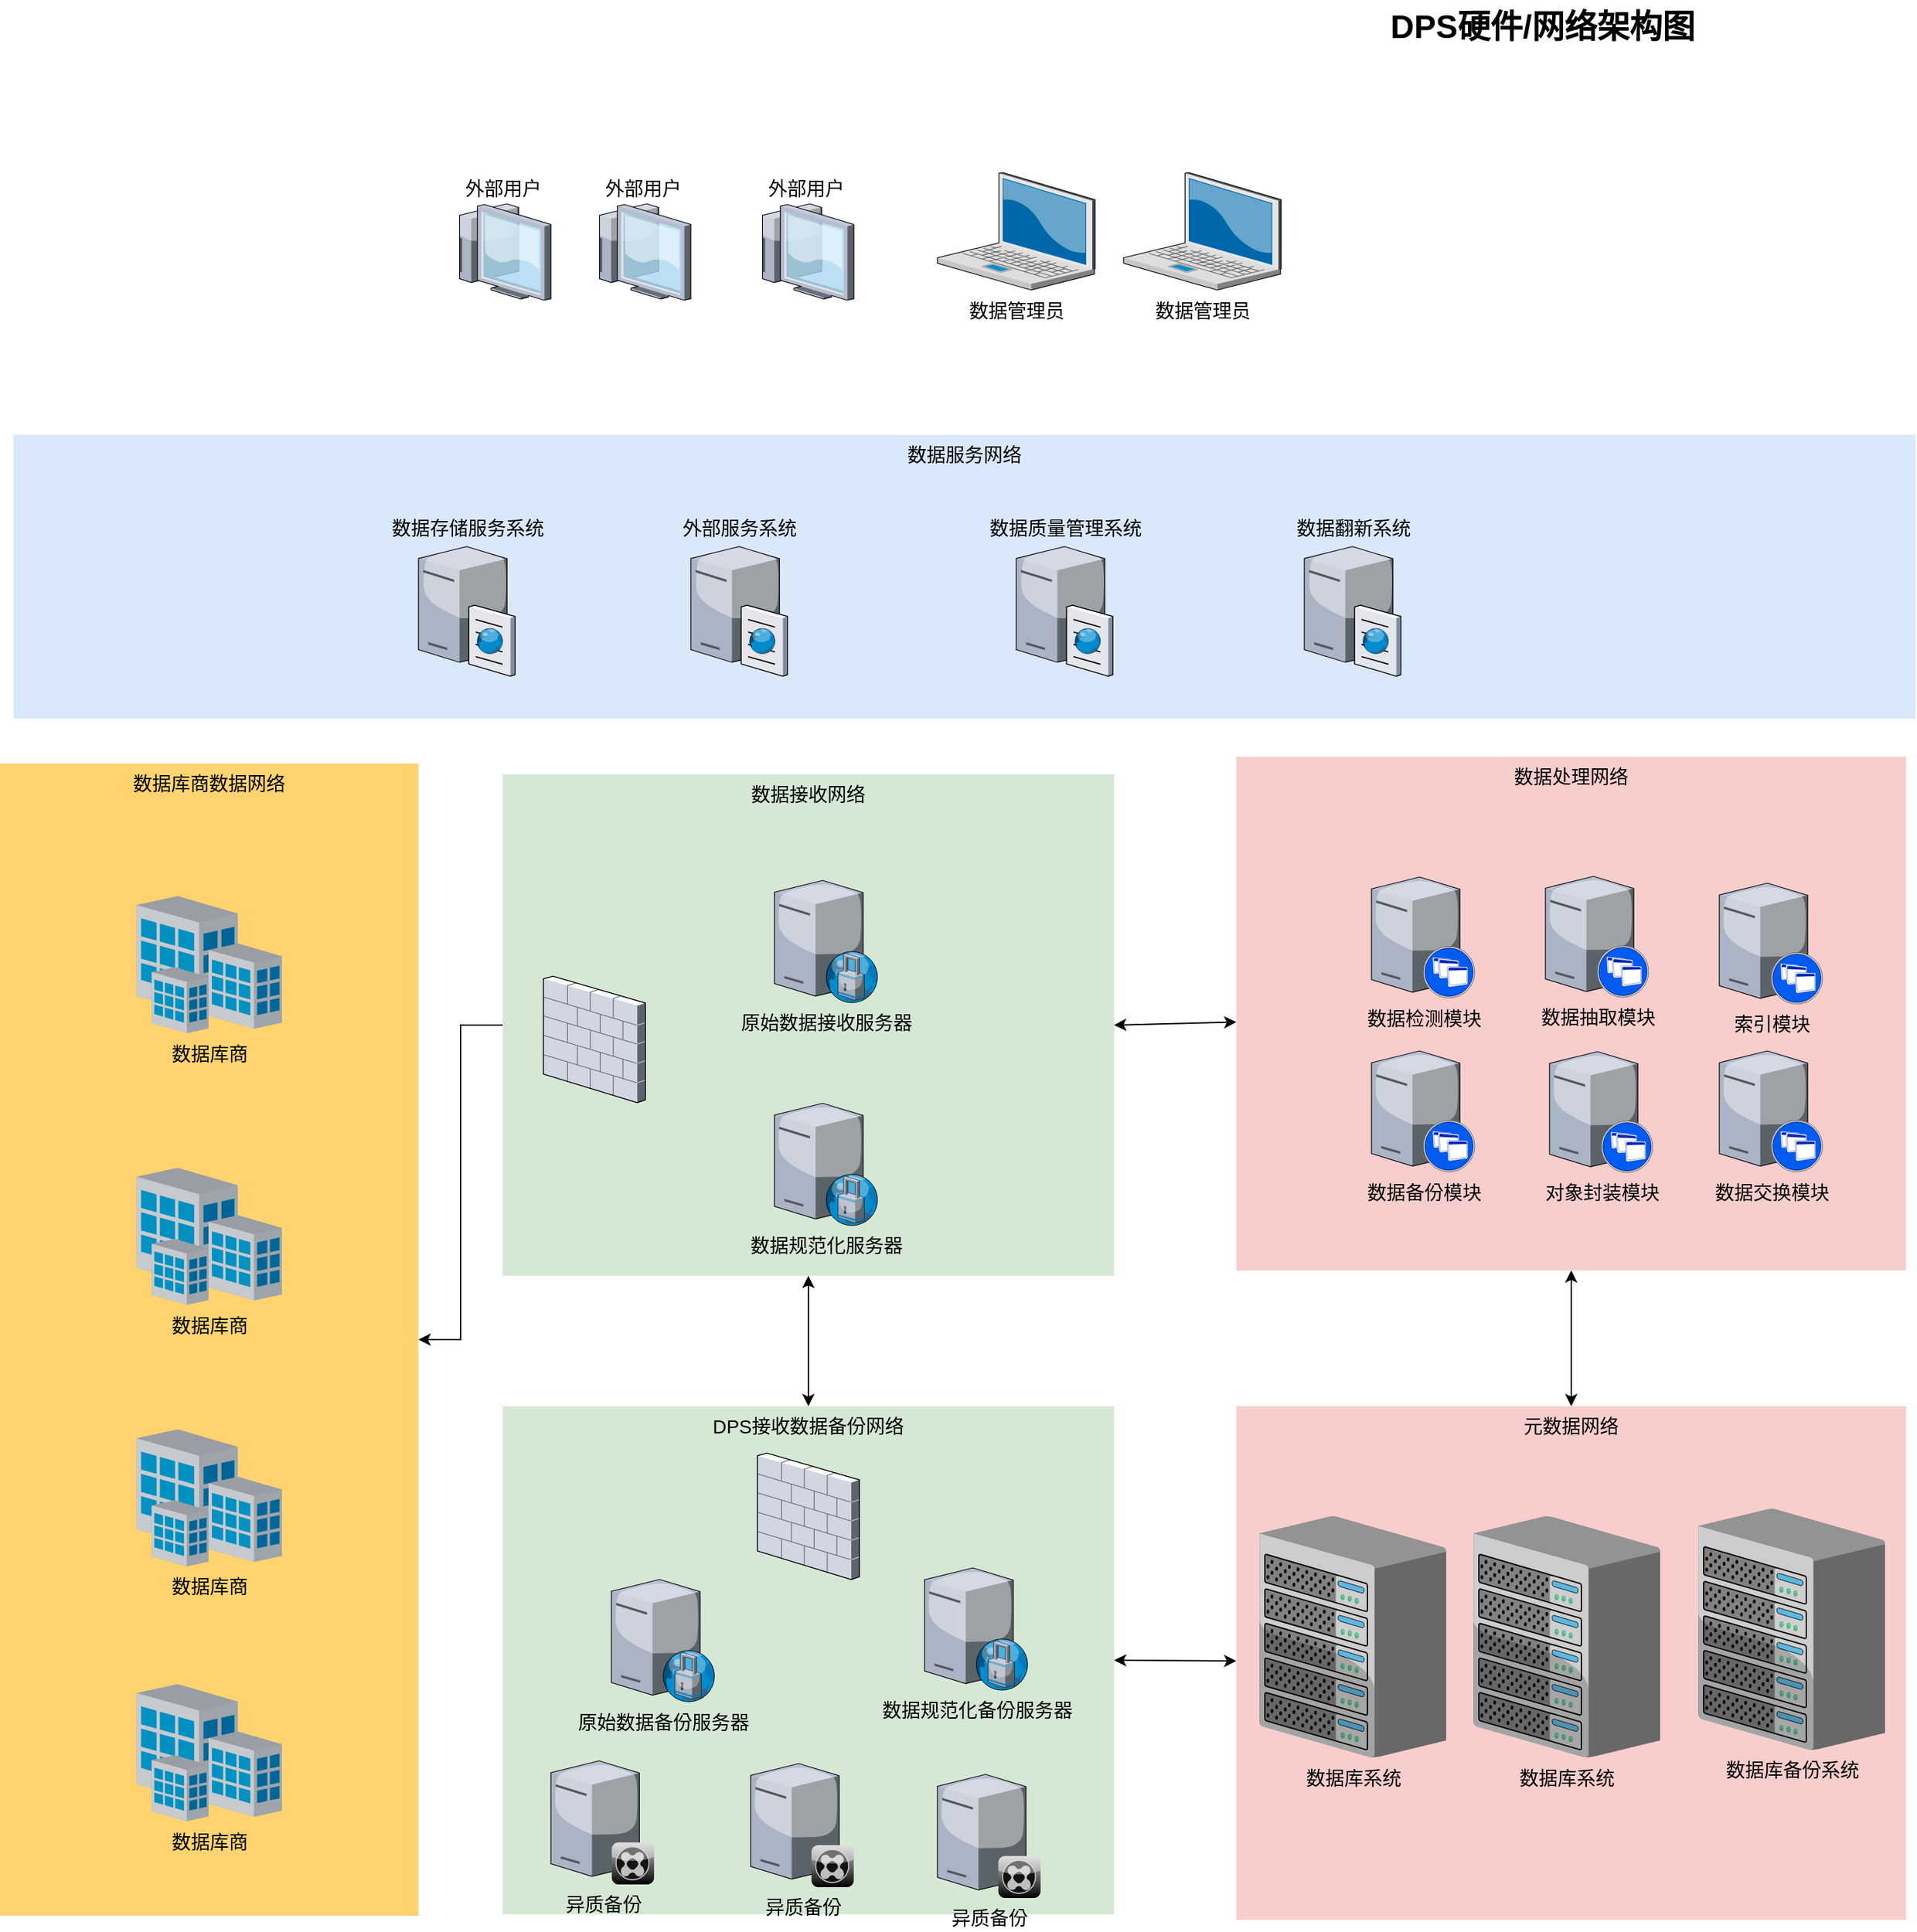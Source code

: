 <mxfile version="10.5.9" type="github"><diagram name="Page-1" id="e3a06f82-3646-2815-327d-82caf3d4e204"><mxGraphModel dx="569.5" dy="2512" grid="1" gridSize="10" guides="1" tooltips="1" connect="1" arrows="1" fold="1" page="1" pageScale="1.5" pageWidth="1169" pageHeight="826" background="none" math="0" shadow="0"><root><mxCell id="0" style=";html=1;"/><mxCell id="1" style=";html=1;" parent="0"/><mxCell id="6a7d8f32e03d9370-61" value="数据处理网络" style="whiteSpace=wrap;html=1;fillColor=#f8cecc;fontSize=14;strokeColor=none;verticalAlign=top;" parent="1" vertex="1"><mxGeometry x="2820" y="237" width="493" height="378" as="geometry"/></mxCell><mxCell id="61aSO2ecIjCNxQ3uHnVi-59" value="元数据网络" style="whiteSpace=wrap;html=1;fillColor=#f8cecc;fontSize=14;strokeColor=none;verticalAlign=top;" vertex="1" parent="1"><mxGeometry x="2820" y="715" width="493" height="378" as="geometry"/></mxCell><mxCell id="61aSO2ecIjCNxQ3uHnVi-54" value="" style="edgeStyle=orthogonalEdgeStyle;rounded=0;orthogonalLoop=1;jettySize=auto;html=1;" edge="1" parent="1" source="6a7d8f32e03d9370-60" target="6a7d8f32e03d9370-57"><mxGeometry relative="1" as="geometry"/></mxCell><mxCell id="6a7d8f32e03d9370-60" value="数据接收网络" style="whiteSpace=wrap;html=1;fillColor=#d5e8d4;fontSize=14;strokeColor=none;verticalAlign=top;" parent="1" vertex="1"><mxGeometry x="2280" y="250" width="450" height="369" as="geometry"/></mxCell><mxCell id="6a7d8f32e03d9370-57" value="数据库商数据网络" style="whiteSpace=wrap;html=1;fillColor=#FFD470;gradientColor=none;fontSize=14;strokeColor=none;verticalAlign=top;" parent="1" vertex="1"><mxGeometry x="1910" y="242" width="308" height="848" as="geometry"/></mxCell><mxCell id="6a7d8f32e03d9370-18" value="" style="verticalLabelPosition=bottom;aspect=fixed;html=1;verticalAlign=top;strokeColor=none;shape=mxgraph.citrix.firewall;fillColor=#66B2FF;gradientColor=#0066CC;fontSize=14;" parent="1" vertex="1"><mxGeometry x="2310" y="398.5" width="75" height="93" as="geometry"/></mxCell><mxCell id="6a7d8f32e03d9370-27" value="外部用户" style="verticalLabelPosition=top;aspect=fixed;html=1;verticalAlign=bottom;strokeColor=none;shape=mxgraph.citrix.thin_client;fillColor=#66B2FF;gradientColor=#0066CC;fontSize=14;labelPosition=center;align=center;" parent="1" vertex="1"><mxGeometry x="2347.5" y="-170" width="71" height="71" as="geometry"/></mxCell><mxCell id="6a7d8f32e03d9370-28" value="外部用户" style="verticalLabelPosition=top;aspect=fixed;html=1;verticalAlign=bottom;strokeColor=none;shape=mxgraph.citrix.thin_client;fillColor=#66B2FF;gradientColor=#0066CC;fontSize=14;labelPosition=center;align=center;" parent="1" vertex="1"><mxGeometry x="2244.5" y="-170" width="71" height="71" as="geometry"/></mxCell><mxCell id="6a7d8f32e03d9370-31" value="数据库商" style="verticalLabelPosition=bottom;aspect=fixed;html=1;verticalAlign=top;strokeColor=none;shape=mxgraph.citrix.site;fillColor=#66B2FF;gradientColor=#0066CC;fontSize=14;" parent="1" vertex="1"><mxGeometry x="2010.5" y="339.5" width="107" height="101" as="geometry"/></mxCell><mxCell id="6a7d8f32e03d9370-62" value="DPS硬件/网络架构图" style="text;strokeColor=none;fillColor=none;html=1;fontSize=24;fontStyle=1;verticalAlign=middle;align=center;" parent="1" vertex="1"><mxGeometry x="2779" y="-320" width="532" height="40" as="geometry"/></mxCell><mxCell id="61aSO2ecIjCNxQ3uHnVi-1" value="数据库商" style="verticalLabelPosition=bottom;aspect=fixed;html=1;verticalAlign=top;strokeColor=none;shape=mxgraph.citrix.site;fillColor=#66B2FF;gradientColor=#0066CC;fontSize=14;" vertex="1" parent="1"><mxGeometry x="2010.5" y="539.5" width="107" height="101" as="geometry"/></mxCell><mxCell id="61aSO2ecIjCNxQ3uHnVi-2" value="数据库商" style="verticalLabelPosition=bottom;aspect=fixed;html=1;verticalAlign=top;strokeColor=none;shape=mxgraph.citrix.site;fillColor=#66B2FF;gradientColor=#0066CC;fontSize=14;" vertex="1" parent="1"><mxGeometry x="2010.5" y="732" width="107" height="101" as="geometry"/></mxCell><mxCell id="61aSO2ecIjCNxQ3uHnVi-3" value="数据规范化服务器" style="verticalLabelPosition=bottom;aspect=fixed;html=1;verticalAlign=top;strokeColor=none;shape=mxgraph.citrix.proxy_server;fillColor=#66B2FF;gradientColor=#0066CC;fontSize=14;" vertex="1" parent="1"><mxGeometry x="2480" y="492" width="76.5" height="90" as="geometry"/></mxCell><mxCell id="61aSO2ecIjCNxQ3uHnVi-4" value="原始数据接收服务器" style="verticalLabelPosition=bottom;aspect=fixed;html=1;verticalAlign=top;strokeColor=none;shape=mxgraph.citrix.proxy_server;fillColor=#66B2FF;gradientColor=#0066CC;fontSize=14;" vertex="1" parent="1"><mxGeometry x="2480" y="328" width="76.5" height="90" as="geometry"/></mxCell><mxCell id="61aSO2ecIjCNxQ3uHnVi-7" value="数据库系统" style="verticalLabelPosition=bottom;aspect=fixed;html=1;verticalAlign=top;strokeColor=none;shape=mxgraph.citrix.chassis;fillColor=#66B2FF;gradientColor=#0066CC;fontSize=14;" vertex="1" parent="1"><mxGeometry x="2837" y="796" width="137.5" height="177.5" as="geometry"/></mxCell><mxCell id="61aSO2ecIjCNxQ3uHnVi-8" value="数据检测模块" style="verticalLabelPosition=bottom;aspect=fixed;html=1;verticalAlign=top;strokeColor=none;shape=mxgraph.citrix.xenapp_server;fillColor=#66B2FF;gradientColor=#0066CC;fontSize=14;" vertex="1" parent="1"><mxGeometry x="2919.5" y="325.5" width="76" height="89" as="geometry"/></mxCell><mxCell id="61aSO2ecIjCNxQ3uHnVi-9" value="数据备份模块" style="verticalLabelPosition=bottom;aspect=fixed;html=1;verticalAlign=top;strokeColor=none;shape=mxgraph.citrix.xenapp_server;fillColor=#66B2FF;gradientColor=#0066CC;fontSize=14;" vertex="1" parent="1"><mxGeometry x="2919.5" y="453.5" width="76" height="89" as="geometry"/></mxCell><mxCell id="61aSO2ecIjCNxQ3uHnVi-10" value="数据抽取模块" style="verticalLabelPosition=bottom;aspect=fixed;html=1;verticalAlign=top;strokeColor=none;shape=mxgraph.citrix.xenapp_server;fillColor=#66B2FF;gradientColor=#0066CC;fontSize=14;" vertex="1" parent="1"><mxGeometry x="3047.5" y="325" width="76" height="89" as="geometry"/></mxCell><mxCell id="61aSO2ecIjCNxQ3uHnVi-11" value="索引模块" style="verticalLabelPosition=bottom;aspect=fixed;html=1;verticalAlign=top;strokeColor=none;shape=mxgraph.citrix.xenapp_server;fillColor=#66B2FF;gradientColor=#0066CC;fontSize=14;" vertex="1" parent="1"><mxGeometry x="3175.5" y="330" width="76" height="89" as="geometry"/></mxCell><mxCell id="61aSO2ecIjCNxQ3uHnVi-12" value="数据交换模块" style="verticalLabelPosition=bottom;aspect=fixed;html=1;verticalAlign=top;strokeColor=none;shape=mxgraph.citrix.xenapp_server;fillColor=#66B2FF;gradientColor=#0066CC;fontSize=14;" vertex="1" parent="1"><mxGeometry x="3175.5" y="453.5" width="76" height="89" as="geometry"/></mxCell><mxCell id="61aSO2ecIjCNxQ3uHnVi-13" value="对象封装模块" style="verticalLabelPosition=bottom;aspect=fixed;html=1;verticalAlign=top;strokeColor=none;shape=mxgraph.citrix.xenapp_server;fillColor=#66B2FF;gradientColor=#0066CC;fontSize=14;" vertex="1" parent="1"><mxGeometry x="3050.5" y="454" width="76" height="89" as="geometry"/></mxCell><mxCell id="61aSO2ecIjCNxQ3uHnVi-14" value="DPS接收数据备份网络" style="whiteSpace=wrap;html=1;fillColor=#d5e8d4;fontSize=14;strokeColor=none;verticalAlign=top;" vertex="1" parent="1"><mxGeometry x="2280" y="715" width="450" height="374" as="geometry"/></mxCell><mxCell id="61aSO2ecIjCNxQ3uHnVi-16" value="" style="verticalLabelPosition=bottom;aspect=fixed;html=1;verticalAlign=top;strokeColor=none;shape=mxgraph.citrix.firewall;fillColor=#66B2FF;gradientColor=#0066CC;fontSize=14;" vertex="1" parent="1"><mxGeometry x="2467.5" y="749.5" width="75" height="93" as="geometry"/></mxCell><mxCell id="61aSO2ecIjCNxQ3uHnVi-17" value="原始数据备份服务器" style="verticalLabelPosition=bottom;aspect=fixed;html=1;verticalAlign=top;strokeColor=none;shape=mxgraph.citrix.proxy_server;fillColor=#66B2FF;gradientColor=#0066CC;fontSize=14;" vertex="1" parent="1"><mxGeometry x="2360" y="842.5" width="76.5" height="90" as="geometry"/></mxCell><mxCell id="61aSO2ecIjCNxQ3uHnVi-18" value="数据规范化备份服务器" style="verticalLabelPosition=bottom;aspect=fixed;html=1;verticalAlign=top;strokeColor=none;shape=mxgraph.citrix.proxy_server;fillColor=#66B2FF;gradientColor=#0066CC;fontSize=14;" vertex="1" parent="1"><mxGeometry x="2590.5" y="834" width="76.5" height="90" as="geometry"/></mxCell><mxCell id="61aSO2ecIjCNxQ3uHnVi-21" value="数据库备份系统" style="verticalLabelPosition=bottom;aspect=fixed;html=1;verticalAlign=top;strokeColor=none;shape=mxgraph.citrix.chassis;fillColor=#66B2FF;gradientColor=#0066CC;fontSize=14;" vertex="1" parent="1"><mxGeometry x="3160" y="790.5" width="137.5" height="177.5" as="geometry"/></mxCell><mxCell id="61aSO2ecIjCNxQ3uHnVi-24" value="数据服务网络" style="whiteSpace=wrap;html=1;fillColor=#dae8fc;fontSize=14;strokeColor=none;verticalAlign=top;" vertex="1" parent="1"><mxGeometry x="1920" width="1400" height="209" as="geometry"/></mxCell><mxCell id="61aSO2ecIjCNxQ3uHnVi-25" value="数据存储服务系统" style="verticalLabelPosition=top;aspect=fixed;html=1;verticalAlign=bottom;strokeColor=none;shape=mxgraph.citrix.cache_server;fillColor=#66B2FF;gradientColor=#0066CC;fontSize=14;labelPosition=center;align=center;" vertex="1" parent="1"><mxGeometry x="2218" y="80" width="71" height="97.5" as="geometry"/></mxCell><mxCell id="61aSO2ecIjCNxQ3uHnVi-26" value="外部服务系统" style="verticalLabelPosition=top;aspect=fixed;html=1;verticalAlign=bottom;strokeColor=none;shape=mxgraph.citrix.cache_server;fillColor=#66B2FF;gradientColor=#0066CC;fontSize=14;labelPosition=center;align=center;" vertex="1" parent="1"><mxGeometry x="2418.5" y="80" width="71" height="97.5" as="geometry"/></mxCell><mxCell id="61aSO2ecIjCNxQ3uHnVi-30" value="异质备份" style="verticalLabelPosition=bottom;aspect=fixed;html=1;verticalAlign=top;strokeColor=none;shape=mxgraph.citrix.xenclient_synchronizer;fillColor=#CCCCCC;gradientColor=#000000;gradientDirection=south;fontSize=14;" vertex="1" parent="1"><mxGeometry x="2315.5" y="976" width="76" height="91" as="geometry"/></mxCell><mxCell id="61aSO2ecIjCNxQ3uHnVi-31" value="异质备份" style="verticalLabelPosition=bottom;aspect=fixed;html=1;verticalAlign=top;strokeColor=none;shape=mxgraph.citrix.xenclient_synchronizer;fillColor=#CCCCCC;gradientColor=#000000;gradientDirection=south;fontSize=14;" vertex="1" parent="1"><mxGeometry x="2462.5" y="978" width="76" height="91" as="geometry"/></mxCell><mxCell id="61aSO2ecIjCNxQ3uHnVi-32" value="异质备份" style="verticalLabelPosition=bottom;aspect=fixed;html=1;verticalAlign=top;strokeColor=none;shape=mxgraph.citrix.xenclient_synchronizer;fillColor=#CCCCCC;gradientColor=#000000;gradientDirection=south;fontSize=14;" vertex="1" parent="1"><mxGeometry x="2600" y="986" width="76" height="91" as="geometry"/></mxCell><mxCell id="61aSO2ecIjCNxQ3uHnVi-33" value="数据库商" style="verticalLabelPosition=bottom;aspect=fixed;html=1;verticalAlign=top;strokeColor=none;shape=mxgraph.citrix.site;fillColor=#66B2FF;gradientColor=#0066CC;fontSize=14;" vertex="1" parent="1"><mxGeometry x="2010.5" y="919.5" width="107" height="101" as="geometry"/></mxCell><mxCell id="61aSO2ecIjCNxQ3uHnVi-39" value="数据库系统" style="verticalLabelPosition=bottom;aspect=fixed;html=1;verticalAlign=top;strokeColor=none;shape=mxgraph.citrix.chassis;fillColor=#66B2FF;gradientColor=#0066CC;fontSize=14;" vertex="1" parent="1"><mxGeometry x="2994.5" y="796" width="137.5" height="177.5" as="geometry"/></mxCell><mxCell id="61aSO2ecIjCNxQ3uHnVi-40" value="外部用户" style="verticalLabelPosition=top;aspect=fixed;html=1;verticalAlign=bottom;strokeColor=none;shape=mxgraph.citrix.thin_client;fillColor=#66B2FF;gradientColor=#0066CC;fontSize=14;labelPosition=center;align=center;" vertex="1" parent="1"><mxGeometry x="2467.5" y="-170" width="71" height="71" as="geometry"/></mxCell><mxCell id="61aSO2ecIjCNxQ3uHnVi-41" value="数据管理员" style="verticalLabelPosition=bottom;aspect=fixed;html=1;verticalAlign=top;strokeColor=none;shape=mxgraph.citrix.laptop_2;fillColor=#66B2FF;gradientColor=#0066CC;fontSize=14;" vertex="1" parent="1"><mxGeometry x="2737" y="-193" width="116" height="86.5" as="geometry"/></mxCell><mxCell id="61aSO2ecIjCNxQ3uHnVi-42" value="数据管理员" style="verticalLabelPosition=bottom;aspect=fixed;html=1;verticalAlign=top;strokeColor=none;shape=mxgraph.citrix.laptop_2;fillColor=#66B2FF;gradientColor=#0066CC;fontSize=14;" vertex="1" parent="1"><mxGeometry x="2600" y="-193" width="116" height="86.5" as="geometry"/></mxCell><mxCell id="61aSO2ecIjCNxQ3uHnVi-45" value="数据质量管理系统" style="verticalLabelPosition=top;aspect=fixed;html=1;verticalAlign=bottom;strokeColor=none;shape=mxgraph.citrix.cache_server;fillColor=#66B2FF;gradientColor=#0066CC;fontSize=14;labelPosition=center;align=center;" vertex="1" parent="1"><mxGeometry x="2658" y="80" width="71" height="97.5" as="geometry"/></mxCell><mxCell id="61aSO2ecIjCNxQ3uHnVi-47" value="数据翻新系统" style="verticalLabelPosition=top;aspect=fixed;html=1;verticalAlign=bottom;strokeColor=none;shape=mxgraph.citrix.cache_server;fillColor=#66B2FF;gradientColor=#0066CC;fontSize=14;labelPosition=center;align=center;" vertex="1" parent="1"><mxGeometry x="2870" y="80" width="71" height="97.5" as="geometry"/></mxCell><mxCell id="61aSO2ecIjCNxQ3uHnVi-61" value="" style="endArrow=classic;startArrow=classic;html=1;entryX=1;entryY=0.5;entryDx=0;entryDy=0;" edge="1" parent="1" source="61aSO2ecIjCNxQ3uHnVi-59" target="61aSO2ecIjCNxQ3uHnVi-14"><mxGeometry width="50" height="50" relative="1" as="geometry"><mxPoint x="2749.289" y="954" as="sourcePoint"/><mxPoint x="2749.289" y="904" as="targetPoint"/></mxGeometry></mxCell><mxCell id="61aSO2ecIjCNxQ3uHnVi-62" value="" style="endArrow=classic;startArrow=classic;html=1;entryX=0.5;entryY=1;entryDx=0;entryDy=0;" edge="1" parent="1" source="61aSO2ecIjCNxQ3uHnVi-14" target="6a7d8f32e03d9370-60"><mxGeometry width="50" height="50" relative="1" as="geometry"><mxPoint x="2470" y="690" as="sourcePoint"/><mxPoint x="2520" y="640" as="targetPoint"/></mxGeometry></mxCell><mxCell id="61aSO2ecIjCNxQ3uHnVi-63" value="" style="endArrow=classic;startArrow=classic;html=1;entryX=0.5;entryY=1;entryDx=0;entryDy=0;exitX=0.5;exitY=0;exitDx=0;exitDy=0;" edge="1" parent="1" source="61aSO2ecIjCNxQ3uHnVi-59" target="6a7d8f32e03d9370-61"><mxGeometry width="50" height="50" relative="1" as="geometry"><mxPoint x="3050" y="690" as="sourcePoint"/><mxPoint x="3100" y="640" as="targetPoint"/></mxGeometry></mxCell><mxCell id="61aSO2ecIjCNxQ3uHnVi-64" value="" style="endArrow=classic;startArrow=classic;html=1;exitX=1;exitY=0.5;exitDx=0;exitDy=0;" edge="1" parent="1" source="6a7d8f32e03d9370-60" target="6a7d8f32e03d9370-61"><mxGeometry width="50" height="50" relative="1" as="geometry"><mxPoint x="2760" y="460" as="sourcePoint"/><mxPoint x="2810" y="410" as="targetPoint"/></mxGeometry></mxCell></root></mxGraphModel></diagram></mxfile>